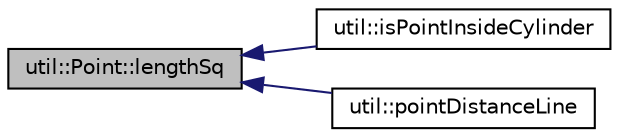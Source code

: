digraph "util::Point::lengthSq"
{
  edge [fontname="Helvetica",fontsize="10",labelfontname="Helvetica",labelfontsize="10"];
  node [fontname="Helvetica",fontsize="10",shape=record];
  rankdir="LR";
  Node46 [label="util::Point::lengthSq",height=0.2,width=0.4,color="black", fillcolor="grey75", style="filled", fontcolor="black"];
  Node46 -> Node47 [dir="back",color="midnightblue",fontsize="10",style="solid",fontname="Helvetica"];
  Node47 [label="util::isPointInsideCylinder",height=0.2,width=0.4,color="black", fillcolor="white", style="filled",URL="$namespaceutil.html#aa9da7b00ec6ff4cee13d07903ca1906b",tooltip="Returns true if point is inside the cylinder. "];
  Node46 -> Node48 [dir="back",color="midnightblue",fontsize="10",style="solid",fontname="Helvetica"];
  Node48 [label="util::pointDistanceLine",height=0.2,width=0.4,color="black", fillcolor="white", style="filled",URL="$namespaceutil.html#a0e32aa2aadaa1b56f03925865e309006",tooltip="Compute distance between point and line. "];
}
